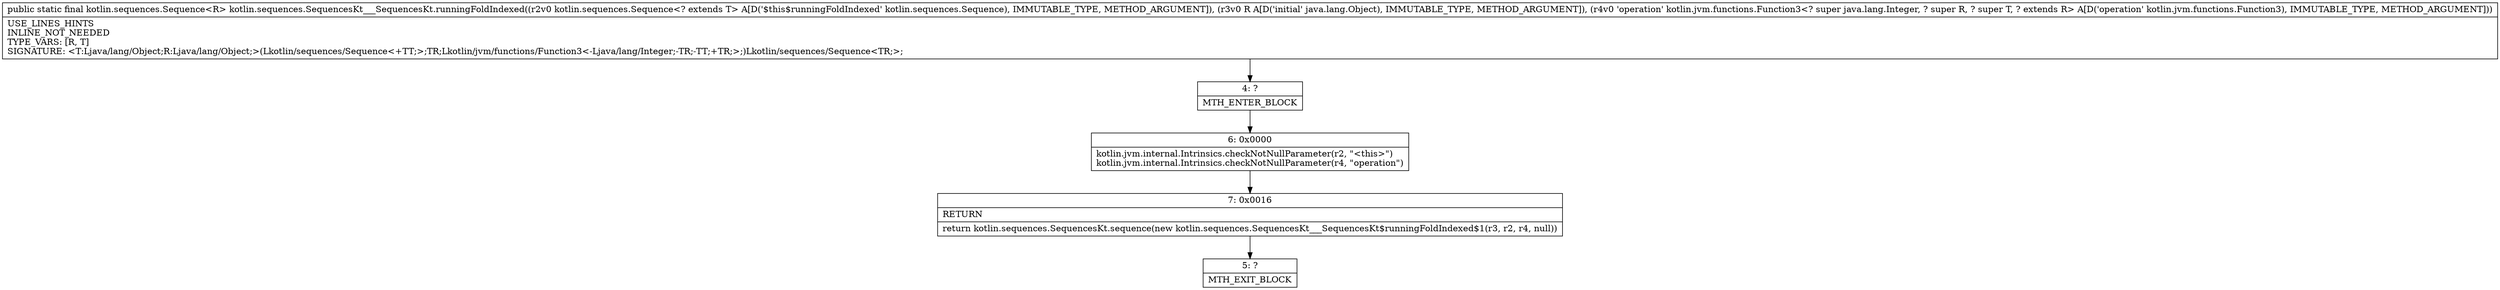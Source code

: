 digraph "CFG forkotlin.sequences.SequencesKt___SequencesKt.runningFoldIndexed(Lkotlin\/sequences\/Sequence;Ljava\/lang\/Object;Lkotlin\/jvm\/functions\/Function3;)Lkotlin\/sequences\/Sequence;" {
Node_4 [shape=record,label="{4\:\ ?|MTH_ENTER_BLOCK\l}"];
Node_6 [shape=record,label="{6\:\ 0x0000|kotlin.jvm.internal.Intrinsics.checkNotNullParameter(r2, \"\<this\>\")\lkotlin.jvm.internal.Intrinsics.checkNotNullParameter(r4, \"operation\")\l}"];
Node_7 [shape=record,label="{7\:\ 0x0016|RETURN\l|return kotlin.sequences.SequencesKt.sequence(new kotlin.sequences.SequencesKt___SequencesKt$runningFoldIndexed$1(r3, r2, r4, null))\l}"];
Node_5 [shape=record,label="{5\:\ ?|MTH_EXIT_BLOCK\l}"];
MethodNode[shape=record,label="{public static final kotlin.sequences.Sequence\<R\> kotlin.sequences.SequencesKt___SequencesKt.runningFoldIndexed((r2v0 kotlin.sequences.Sequence\<? extends T\> A[D('$this$runningFoldIndexed' kotlin.sequences.Sequence), IMMUTABLE_TYPE, METHOD_ARGUMENT]), (r3v0 R A[D('initial' java.lang.Object), IMMUTABLE_TYPE, METHOD_ARGUMENT]), (r4v0 'operation' kotlin.jvm.functions.Function3\<? super java.lang.Integer, ? super R, ? super T, ? extends R\> A[D('operation' kotlin.jvm.functions.Function3), IMMUTABLE_TYPE, METHOD_ARGUMENT]))  | USE_LINES_HINTS\lINLINE_NOT_NEEDED\lTYPE_VARS: [R, T]\lSIGNATURE: \<T:Ljava\/lang\/Object;R:Ljava\/lang\/Object;\>(Lkotlin\/sequences\/Sequence\<+TT;\>;TR;Lkotlin\/jvm\/functions\/Function3\<\-Ljava\/lang\/Integer;\-TR;\-TT;+TR;\>;)Lkotlin\/sequences\/Sequence\<TR;\>;\l}"];
MethodNode -> Node_4;Node_4 -> Node_6;
Node_6 -> Node_7;
Node_7 -> Node_5;
}

